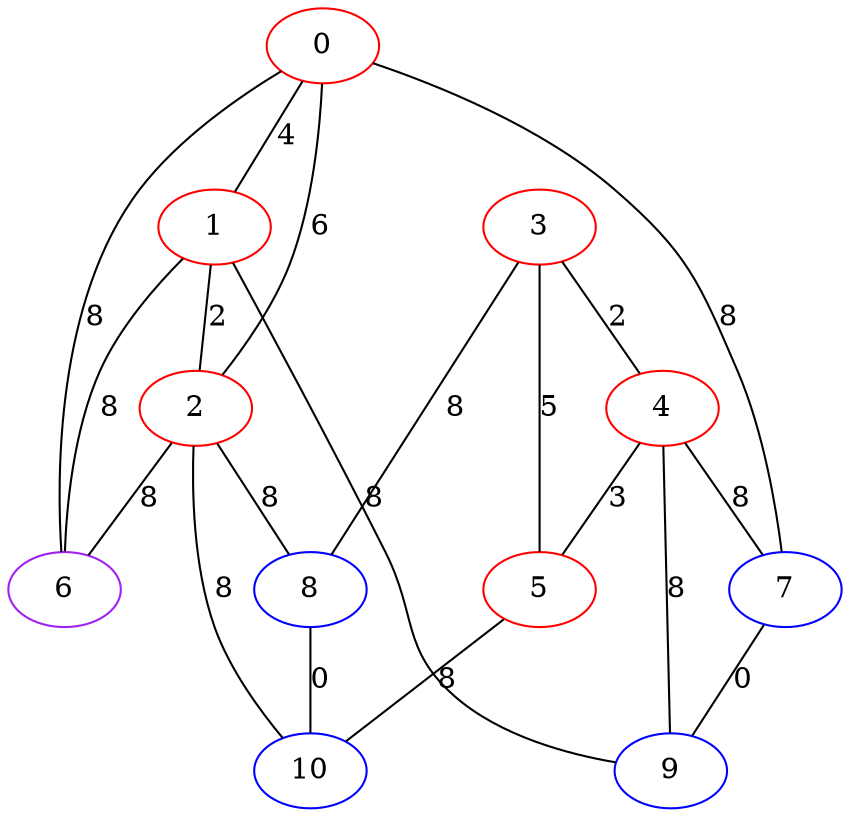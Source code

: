 graph "" {
0 [color=red, weight=1];
1 [color=red, weight=1];
2 [color=red, weight=1];
3 [color=red, weight=1];
4 [color=red, weight=1];
5 [color=red, weight=1];
6 [color=purple, weight=4];
7 [color=blue, weight=3];
8 [color=blue, weight=3];
9 [color=blue, weight=3];
10 [color=blue, weight=3];
0 -- 1  [key=0, label=4];
0 -- 2  [key=0, label=6];
0 -- 6  [key=0, label=8];
0 -- 7  [key=0, label=8];
1 -- 9  [key=0, label=8];
1 -- 2  [key=0, label=2];
1 -- 6  [key=0, label=8];
2 -- 10  [key=0, label=8];
2 -- 6  [key=0, label=8];
2 -- 8  [key=0, label=8];
3 -- 8  [key=0, label=8];
3 -- 4  [key=0, label=2];
3 -- 5  [key=0, label=5];
4 -- 9  [key=0, label=8];
4 -- 5  [key=0, label=3];
4 -- 7  [key=0, label=8];
5 -- 10  [key=0, label=8];
7 -- 9  [key=0, label=0];
8 -- 10  [key=0, label=0];
}
